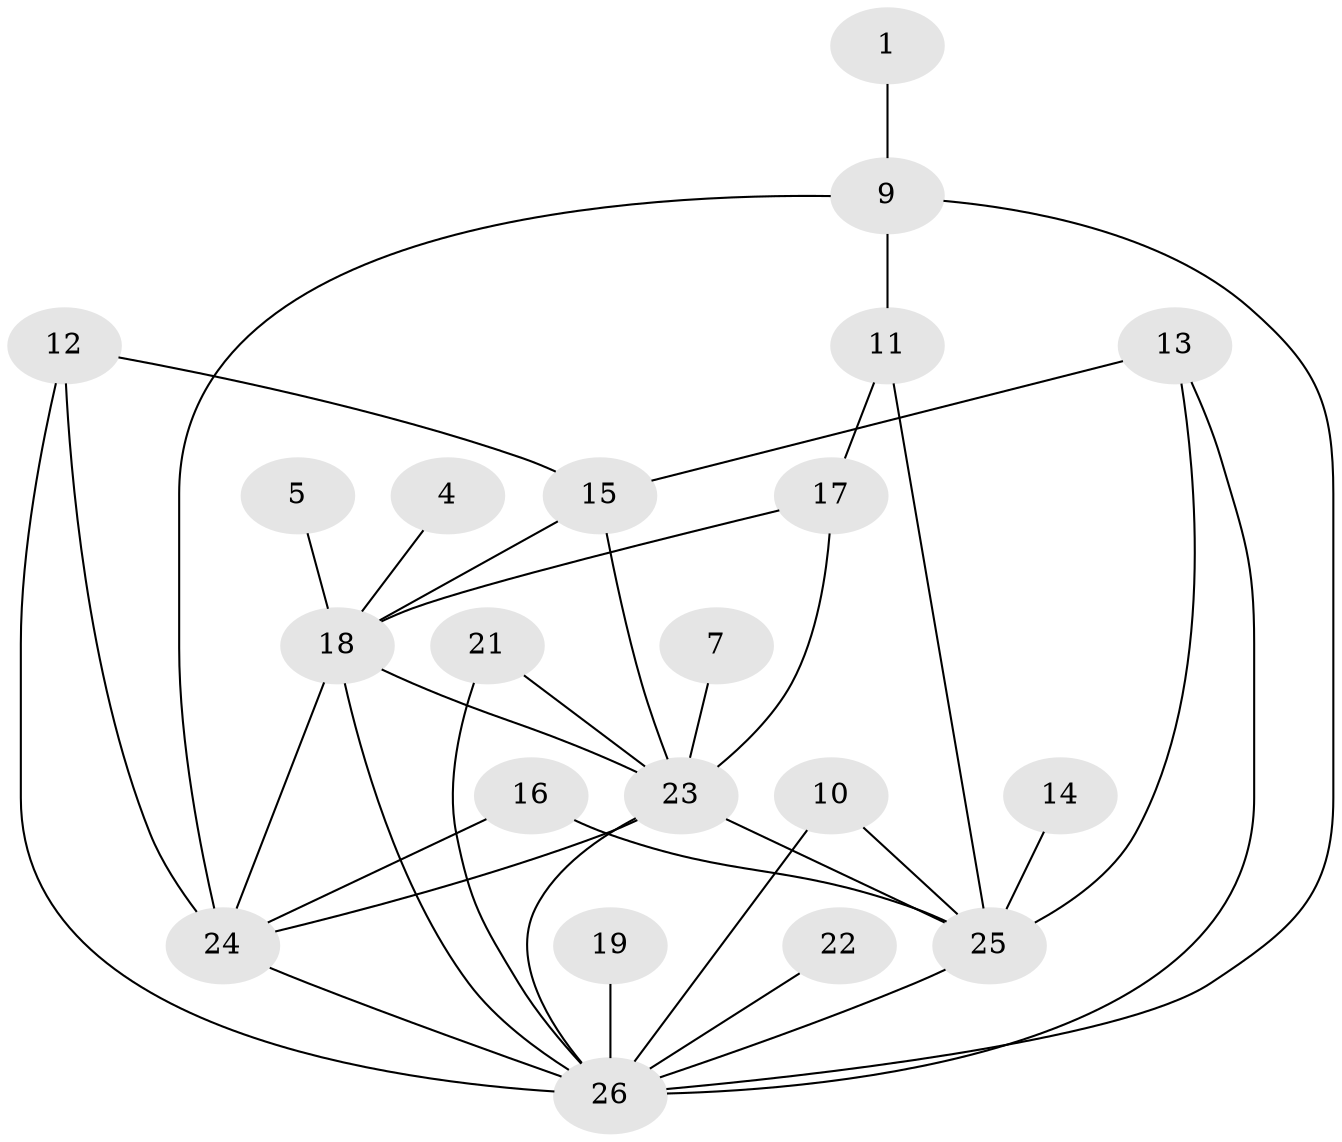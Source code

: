 // original degree distribution, {3: 0.27450980392156865, 1: 0.19607843137254902, 2: 0.21568627450980393, 0: 0.09803921568627451, 4: 0.11764705882352941, 7: 0.0196078431372549, 9: 0.0196078431372549, 5: 0.0392156862745098, 6: 0.0196078431372549}
// Generated by graph-tools (version 1.1) at 2025/49/03/09/25 03:49:05]
// undirected, 21 vertices, 36 edges
graph export_dot {
graph [start="1"]
  node [color=gray90,style=filled];
  1;
  4;
  5;
  7;
  9;
  10;
  11;
  12;
  13;
  14;
  15;
  16;
  17;
  18;
  19;
  21;
  22;
  23;
  24;
  25;
  26;
  1 -- 9 [weight=1.0];
  4 -- 18 [weight=1.0];
  5 -- 18 [weight=1.0];
  7 -- 23 [weight=1.0];
  9 -- 11 [weight=1.0];
  9 -- 24 [weight=1.0];
  9 -- 26 [weight=1.0];
  10 -- 25 [weight=2.0];
  10 -- 26 [weight=1.0];
  11 -- 17 [weight=1.0];
  11 -- 25 [weight=1.0];
  12 -- 15 [weight=1.0];
  12 -- 24 [weight=1.0];
  12 -- 26 [weight=1.0];
  13 -- 15 [weight=1.0];
  13 -- 25 [weight=1.0];
  13 -- 26 [weight=1.0];
  14 -- 25 [weight=1.0];
  15 -- 18 [weight=1.0];
  15 -- 23 [weight=1.0];
  16 -- 24 [weight=1.0];
  16 -- 25 [weight=1.0];
  17 -- 18 [weight=1.0];
  17 -- 23 [weight=1.0];
  18 -- 23 [weight=1.0];
  18 -- 24 [weight=1.0];
  18 -- 26 [weight=1.0];
  19 -- 26 [weight=1.0];
  21 -- 23 [weight=1.0];
  21 -- 26 [weight=1.0];
  22 -- 26 [weight=1.0];
  23 -- 24 [weight=2.0];
  23 -- 25 [weight=1.0];
  23 -- 26 [weight=1.0];
  24 -- 26 [weight=1.0];
  25 -- 26 [weight=1.0];
}
